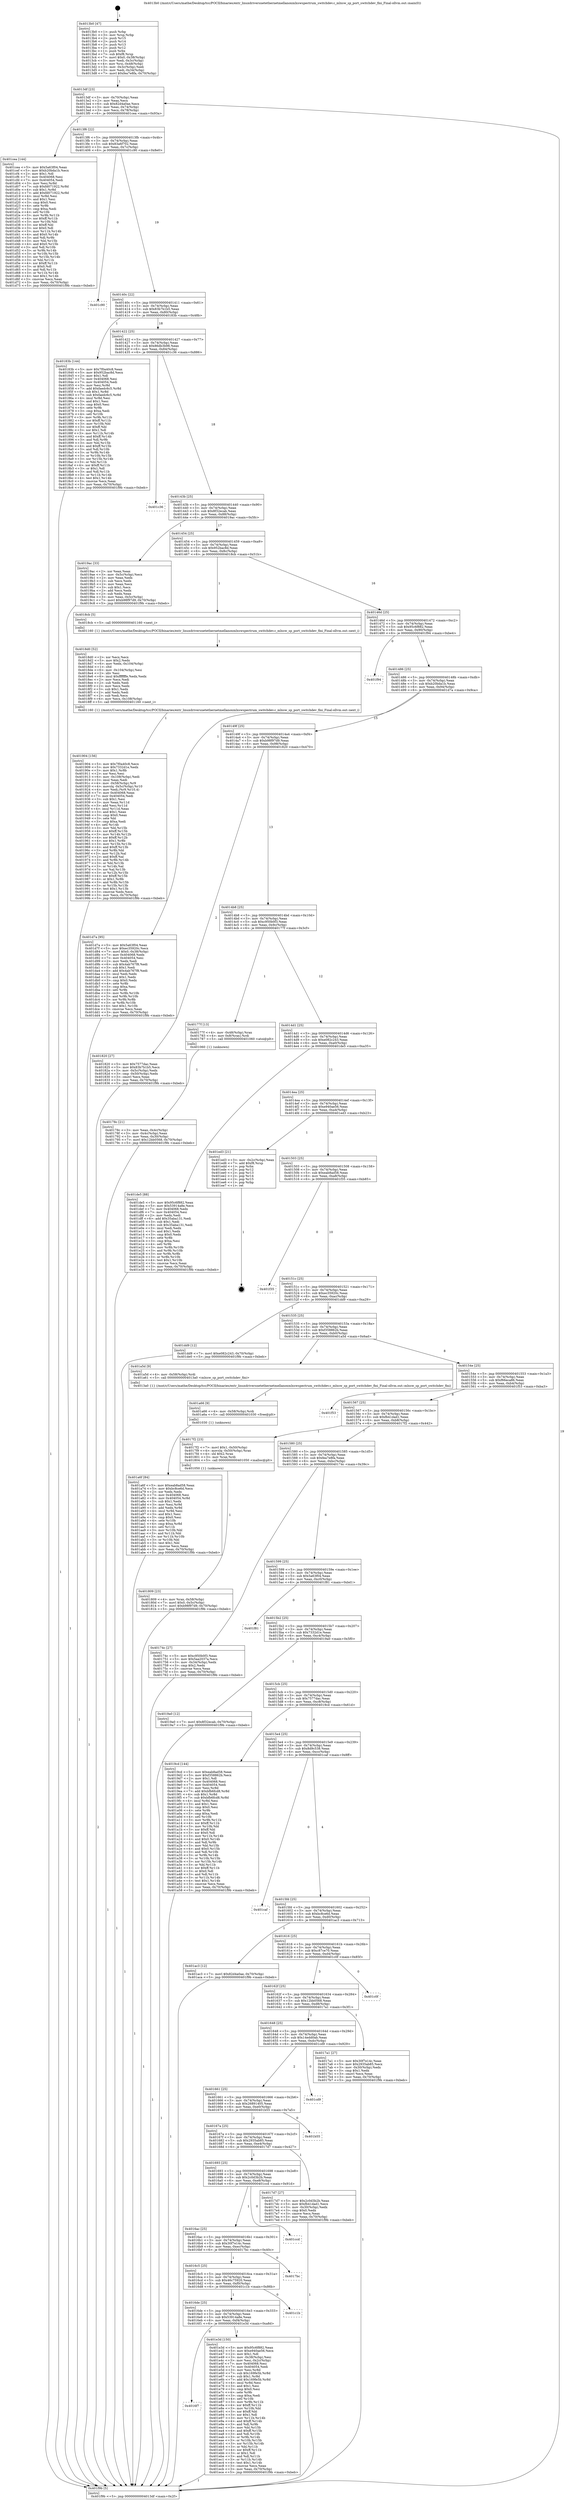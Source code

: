 digraph "0x4013b0" {
  label = "0x4013b0 (/mnt/c/Users/mathe/Desktop/tcc/POCII/binaries/extr_linuxdriversnetethernetmellanoxmlxswspectrum_switchdev.c_mlxsw_sp_port_switchdev_fini_Final-ollvm.out::main(0))"
  labelloc = "t"
  node[shape=record]

  Entry [label="",width=0.3,height=0.3,shape=circle,fillcolor=black,style=filled]
  "0x4013df" [label="{
     0x4013df [23]\l
     | [instrs]\l
     &nbsp;&nbsp;0x4013df \<+3\>: mov -0x70(%rbp),%eax\l
     &nbsp;&nbsp;0x4013e2 \<+2\>: mov %eax,%ecx\l
     &nbsp;&nbsp;0x4013e4 \<+6\>: sub $0x82d4a0ae,%ecx\l
     &nbsp;&nbsp;0x4013ea \<+3\>: mov %eax,-0x74(%rbp)\l
     &nbsp;&nbsp;0x4013ed \<+3\>: mov %ecx,-0x78(%rbp)\l
     &nbsp;&nbsp;0x4013f0 \<+6\>: je 0000000000401cea \<main+0x93a\>\l
  }"]
  "0x401cea" [label="{
     0x401cea [144]\l
     | [instrs]\l
     &nbsp;&nbsp;0x401cea \<+5\>: mov $0x5a63f04,%eax\l
     &nbsp;&nbsp;0x401cef \<+5\>: mov $0xb20bda1b,%ecx\l
     &nbsp;&nbsp;0x401cf4 \<+2\>: mov $0x1,%dl\l
     &nbsp;&nbsp;0x401cf6 \<+7\>: mov 0x404068,%esi\l
     &nbsp;&nbsp;0x401cfd \<+7\>: mov 0x404054,%edi\l
     &nbsp;&nbsp;0x401d04 \<+3\>: mov %esi,%r8d\l
     &nbsp;&nbsp;0x401d07 \<+7\>: sub $0xfd071922,%r8d\l
     &nbsp;&nbsp;0x401d0e \<+4\>: sub $0x1,%r8d\l
     &nbsp;&nbsp;0x401d12 \<+7\>: add $0xfd071922,%r8d\l
     &nbsp;&nbsp;0x401d19 \<+4\>: imul %r8d,%esi\l
     &nbsp;&nbsp;0x401d1d \<+3\>: and $0x1,%esi\l
     &nbsp;&nbsp;0x401d20 \<+3\>: cmp $0x0,%esi\l
     &nbsp;&nbsp;0x401d23 \<+4\>: sete %r9b\l
     &nbsp;&nbsp;0x401d27 \<+3\>: cmp $0xa,%edi\l
     &nbsp;&nbsp;0x401d2a \<+4\>: setl %r10b\l
     &nbsp;&nbsp;0x401d2e \<+3\>: mov %r9b,%r11b\l
     &nbsp;&nbsp;0x401d31 \<+4\>: xor $0xff,%r11b\l
     &nbsp;&nbsp;0x401d35 \<+3\>: mov %r10b,%bl\l
     &nbsp;&nbsp;0x401d38 \<+3\>: xor $0xff,%bl\l
     &nbsp;&nbsp;0x401d3b \<+3\>: xor $0x0,%dl\l
     &nbsp;&nbsp;0x401d3e \<+3\>: mov %r11b,%r14b\l
     &nbsp;&nbsp;0x401d41 \<+4\>: and $0x0,%r14b\l
     &nbsp;&nbsp;0x401d45 \<+3\>: and %dl,%r9b\l
     &nbsp;&nbsp;0x401d48 \<+3\>: mov %bl,%r15b\l
     &nbsp;&nbsp;0x401d4b \<+4\>: and $0x0,%r15b\l
     &nbsp;&nbsp;0x401d4f \<+3\>: and %dl,%r10b\l
     &nbsp;&nbsp;0x401d52 \<+3\>: or %r9b,%r14b\l
     &nbsp;&nbsp;0x401d55 \<+3\>: or %r10b,%r15b\l
     &nbsp;&nbsp;0x401d58 \<+3\>: xor %r15b,%r14b\l
     &nbsp;&nbsp;0x401d5b \<+3\>: or %bl,%r11b\l
     &nbsp;&nbsp;0x401d5e \<+4\>: xor $0xff,%r11b\l
     &nbsp;&nbsp;0x401d62 \<+3\>: or $0x0,%dl\l
     &nbsp;&nbsp;0x401d65 \<+3\>: and %dl,%r11b\l
     &nbsp;&nbsp;0x401d68 \<+3\>: or %r11b,%r14b\l
     &nbsp;&nbsp;0x401d6b \<+4\>: test $0x1,%r14b\l
     &nbsp;&nbsp;0x401d6f \<+3\>: cmovne %ecx,%eax\l
     &nbsp;&nbsp;0x401d72 \<+3\>: mov %eax,-0x70(%rbp)\l
     &nbsp;&nbsp;0x401d75 \<+5\>: jmp 0000000000401f9b \<main+0xbeb\>\l
  }"]
  "0x4013f6" [label="{
     0x4013f6 [22]\l
     | [instrs]\l
     &nbsp;&nbsp;0x4013f6 \<+5\>: jmp 00000000004013fb \<main+0x4b\>\l
     &nbsp;&nbsp;0x4013fb \<+3\>: mov -0x74(%rbp),%eax\l
     &nbsp;&nbsp;0x4013fe \<+5\>: sub $0x83a6f702,%eax\l
     &nbsp;&nbsp;0x401403 \<+3\>: mov %eax,-0x7c(%rbp)\l
     &nbsp;&nbsp;0x401406 \<+6\>: je 0000000000401c90 \<main+0x8e0\>\l
  }"]
  Exit [label="",width=0.3,height=0.3,shape=circle,fillcolor=black,style=filled,peripheries=2]
  "0x401c90" [label="{
     0x401c90\l
  }", style=dashed]
  "0x40140c" [label="{
     0x40140c [22]\l
     | [instrs]\l
     &nbsp;&nbsp;0x40140c \<+5\>: jmp 0000000000401411 \<main+0x61\>\l
     &nbsp;&nbsp;0x401411 \<+3\>: mov -0x74(%rbp),%eax\l
     &nbsp;&nbsp;0x401414 \<+5\>: sub $0x83b7b1b5,%eax\l
     &nbsp;&nbsp;0x401419 \<+3\>: mov %eax,-0x80(%rbp)\l
     &nbsp;&nbsp;0x40141c \<+6\>: je 000000000040183b \<main+0x48b\>\l
  }"]
  "0x4016f7" [label="{
     0x4016f7\l
  }", style=dashed]
  "0x40183b" [label="{
     0x40183b [144]\l
     | [instrs]\l
     &nbsp;&nbsp;0x40183b \<+5\>: mov $0x7f0a40c8,%eax\l
     &nbsp;&nbsp;0x401840 \<+5\>: mov $0x952bac8d,%ecx\l
     &nbsp;&nbsp;0x401845 \<+2\>: mov $0x1,%dl\l
     &nbsp;&nbsp;0x401847 \<+7\>: mov 0x404068,%esi\l
     &nbsp;&nbsp;0x40184e \<+7\>: mov 0x404054,%edi\l
     &nbsp;&nbsp;0x401855 \<+3\>: mov %esi,%r8d\l
     &nbsp;&nbsp;0x401858 \<+7\>: add $0xfaedc6c5,%r8d\l
     &nbsp;&nbsp;0x40185f \<+4\>: sub $0x1,%r8d\l
     &nbsp;&nbsp;0x401863 \<+7\>: sub $0xfaedc6c5,%r8d\l
     &nbsp;&nbsp;0x40186a \<+4\>: imul %r8d,%esi\l
     &nbsp;&nbsp;0x40186e \<+3\>: and $0x1,%esi\l
     &nbsp;&nbsp;0x401871 \<+3\>: cmp $0x0,%esi\l
     &nbsp;&nbsp;0x401874 \<+4\>: sete %r9b\l
     &nbsp;&nbsp;0x401878 \<+3\>: cmp $0xa,%edi\l
     &nbsp;&nbsp;0x40187b \<+4\>: setl %r10b\l
     &nbsp;&nbsp;0x40187f \<+3\>: mov %r9b,%r11b\l
     &nbsp;&nbsp;0x401882 \<+4\>: xor $0xff,%r11b\l
     &nbsp;&nbsp;0x401886 \<+3\>: mov %r10b,%bl\l
     &nbsp;&nbsp;0x401889 \<+3\>: xor $0xff,%bl\l
     &nbsp;&nbsp;0x40188c \<+3\>: xor $0x1,%dl\l
     &nbsp;&nbsp;0x40188f \<+3\>: mov %r11b,%r14b\l
     &nbsp;&nbsp;0x401892 \<+4\>: and $0xff,%r14b\l
     &nbsp;&nbsp;0x401896 \<+3\>: and %dl,%r9b\l
     &nbsp;&nbsp;0x401899 \<+3\>: mov %bl,%r15b\l
     &nbsp;&nbsp;0x40189c \<+4\>: and $0xff,%r15b\l
     &nbsp;&nbsp;0x4018a0 \<+3\>: and %dl,%r10b\l
     &nbsp;&nbsp;0x4018a3 \<+3\>: or %r9b,%r14b\l
     &nbsp;&nbsp;0x4018a6 \<+3\>: or %r10b,%r15b\l
     &nbsp;&nbsp;0x4018a9 \<+3\>: xor %r15b,%r14b\l
     &nbsp;&nbsp;0x4018ac \<+3\>: or %bl,%r11b\l
     &nbsp;&nbsp;0x4018af \<+4\>: xor $0xff,%r11b\l
     &nbsp;&nbsp;0x4018b3 \<+3\>: or $0x1,%dl\l
     &nbsp;&nbsp;0x4018b6 \<+3\>: and %dl,%r11b\l
     &nbsp;&nbsp;0x4018b9 \<+3\>: or %r11b,%r14b\l
     &nbsp;&nbsp;0x4018bc \<+4\>: test $0x1,%r14b\l
     &nbsp;&nbsp;0x4018c0 \<+3\>: cmovne %ecx,%eax\l
     &nbsp;&nbsp;0x4018c3 \<+3\>: mov %eax,-0x70(%rbp)\l
     &nbsp;&nbsp;0x4018c6 \<+5\>: jmp 0000000000401f9b \<main+0xbeb\>\l
  }"]
  "0x401422" [label="{
     0x401422 [25]\l
     | [instrs]\l
     &nbsp;&nbsp;0x401422 \<+5\>: jmp 0000000000401427 \<main+0x77\>\l
     &nbsp;&nbsp;0x401427 \<+3\>: mov -0x74(%rbp),%eax\l
     &nbsp;&nbsp;0x40142a \<+5\>: sub $0x86db3b98,%eax\l
     &nbsp;&nbsp;0x40142f \<+6\>: mov %eax,-0x84(%rbp)\l
     &nbsp;&nbsp;0x401435 \<+6\>: je 0000000000401c36 \<main+0x886\>\l
  }"]
  "0x401e3d" [label="{
     0x401e3d [150]\l
     | [instrs]\l
     &nbsp;&nbsp;0x401e3d \<+5\>: mov $0x95c6f882,%eax\l
     &nbsp;&nbsp;0x401e42 \<+5\>: mov $0xe940ae56,%ecx\l
     &nbsp;&nbsp;0x401e47 \<+2\>: mov $0x1,%dl\l
     &nbsp;&nbsp;0x401e49 \<+3\>: mov -0x38(%rbp),%esi\l
     &nbsp;&nbsp;0x401e4c \<+3\>: mov %esi,-0x2c(%rbp)\l
     &nbsp;&nbsp;0x401e4f \<+7\>: mov 0x404068,%esi\l
     &nbsp;&nbsp;0x401e56 \<+7\>: mov 0x404054,%edi\l
     &nbsp;&nbsp;0x401e5d \<+3\>: mov %esi,%r8d\l
     &nbsp;&nbsp;0x401e60 \<+7\>: sub $0x169fe5b,%r8d\l
     &nbsp;&nbsp;0x401e67 \<+4\>: sub $0x1,%r8d\l
     &nbsp;&nbsp;0x401e6b \<+7\>: add $0x169fe5b,%r8d\l
     &nbsp;&nbsp;0x401e72 \<+4\>: imul %r8d,%esi\l
     &nbsp;&nbsp;0x401e76 \<+3\>: and $0x1,%esi\l
     &nbsp;&nbsp;0x401e79 \<+3\>: cmp $0x0,%esi\l
     &nbsp;&nbsp;0x401e7c \<+4\>: sete %r9b\l
     &nbsp;&nbsp;0x401e80 \<+3\>: cmp $0xa,%edi\l
     &nbsp;&nbsp;0x401e83 \<+4\>: setl %r10b\l
     &nbsp;&nbsp;0x401e87 \<+3\>: mov %r9b,%r11b\l
     &nbsp;&nbsp;0x401e8a \<+4\>: xor $0xff,%r11b\l
     &nbsp;&nbsp;0x401e8e \<+3\>: mov %r10b,%bl\l
     &nbsp;&nbsp;0x401e91 \<+3\>: xor $0xff,%bl\l
     &nbsp;&nbsp;0x401e94 \<+3\>: xor $0x1,%dl\l
     &nbsp;&nbsp;0x401e97 \<+3\>: mov %r11b,%r14b\l
     &nbsp;&nbsp;0x401e9a \<+4\>: and $0xff,%r14b\l
     &nbsp;&nbsp;0x401e9e \<+3\>: and %dl,%r9b\l
     &nbsp;&nbsp;0x401ea1 \<+3\>: mov %bl,%r15b\l
     &nbsp;&nbsp;0x401ea4 \<+4\>: and $0xff,%r15b\l
     &nbsp;&nbsp;0x401ea8 \<+3\>: and %dl,%r10b\l
     &nbsp;&nbsp;0x401eab \<+3\>: or %r9b,%r14b\l
     &nbsp;&nbsp;0x401eae \<+3\>: or %r10b,%r15b\l
     &nbsp;&nbsp;0x401eb1 \<+3\>: xor %r15b,%r14b\l
     &nbsp;&nbsp;0x401eb4 \<+3\>: or %bl,%r11b\l
     &nbsp;&nbsp;0x401eb7 \<+4\>: xor $0xff,%r11b\l
     &nbsp;&nbsp;0x401ebb \<+3\>: or $0x1,%dl\l
     &nbsp;&nbsp;0x401ebe \<+3\>: and %dl,%r11b\l
     &nbsp;&nbsp;0x401ec1 \<+3\>: or %r11b,%r14b\l
     &nbsp;&nbsp;0x401ec4 \<+4\>: test $0x1,%r14b\l
     &nbsp;&nbsp;0x401ec8 \<+3\>: cmovne %ecx,%eax\l
     &nbsp;&nbsp;0x401ecb \<+3\>: mov %eax,-0x70(%rbp)\l
     &nbsp;&nbsp;0x401ece \<+5\>: jmp 0000000000401f9b \<main+0xbeb\>\l
  }"]
  "0x401c36" [label="{
     0x401c36\l
  }", style=dashed]
  "0x40143b" [label="{
     0x40143b [25]\l
     | [instrs]\l
     &nbsp;&nbsp;0x40143b \<+5\>: jmp 0000000000401440 \<main+0x90\>\l
     &nbsp;&nbsp;0x401440 \<+3\>: mov -0x74(%rbp),%eax\l
     &nbsp;&nbsp;0x401443 \<+5\>: sub $0x8f32ecab,%eax\l
     &nbsp;&nbsp;0x401448 \<+6\>: mov %eax,-0x88(%rbp)\l
     &nbsp;&nbsp;0x40144e \<+6\>: je 00000000004019ac \<main+0x5fc\>\l
  }"]
  "0x4016de" [label="{
     0x4016de [25]\l
     | [instrs]\l
     &nbsp;&nbsp;0x4016de \<+5\>: jmp 00000000004016e3 \<main+0x333\>\l
     &nbsp;&nbsp;0x4016e3 \<+3\>: mov -0x74(%rbp),%eax\l
     &nbsp;&nbsp;0x4016e6 \<+5\>: sub $0x53914a8e,%eax\l
     &nbsp;&nbsp;0x4016eb \<+6\>: mov %eax,-0xf4(%rbp)\l
     &nbsp;&nbsp;0x4016f1 \<+6\>: je 0000000000401e3d \<main+0xa8d\>\l
  }"]
  "0x4019ac" [label="{
     0x4019ac [33]\l
     | [instrs]\l
     &nbsp;&nbsp;0x4019ac \<+2\>: xor %eax,%eax\l
     &nbsp;&nbsp;0x4019ae \<+3\>: mov -0x5c(%rbp),%ecx\l
     &nbsp;&nbsp;0x4019b1 \<+2\>: mov %eax,%edx\l
     &nbsp;&nbsp;0x4019b3 \<+2\>: sub %ecx,%edx\l
     &nbsp;&nbsp;0x4019b5 \<+2\>: mov %eax,%ecx\l
     &nbsp;&nbsp;0x4019b7 \<+3\>: sub $0x1,%ecx\l
     &nbsp;&nbsp;0x4019ba \<+2\>: add %ecx,%edx\l
     &nbsp;&nbsp;0x4019bc \<+2\>: sub %edx,%eax\l
     &nbsp;&nbsp;0x4019be \<+3\>: mov %eax,-0x5c(%rbp)\l
     &nbsp;&nbsp;0x4019c1 \<+7\>: movl $0xb98f97d9,-0x70(%rbp)\l
     &nbsp;&nbsp;0x4019c8 \<+5\>: jmp 0000000000401f9b \<main+0xbeb\>\l
  }"]
  "0x401454" [label="{
     0x401454 [25]\l
     | [instrs]\l
     &nbsp;&nbsp;0x401454 \<+5\>: jmp 0000000000401459 \<main+0xa9\>\l
     &nbsp;&nbsp;0x401459 \<+3\>: mov -0x74(%rbp),%eax\l
     &nbsp;&nbsp;0x40145c \<+5\>: sub $0x952bac8d,%eax\l
     &nbsp;&nbsp;0x401461 \<+6\>: mov %eax,-0x8c(%rbp)\l
     &nbsp;&nbsp;0x401467 \<+6\>: je 00000000004018cb \<main+0x51b\>\l
  }"]
  "0x401c1b" [label="{
     0x401c1b\l
  }", style=dashed]
  "0x4018cb" [label="{
     0x4018cb [5]\l
     | [instrs]\l
     &nbsp;&nbsp;0x4018cb \<+5\>: call 0000000000401160 \<next_i\>\l
     | [calls]\l
     &nbsp;&nbsp;0x401160 \{1\} (/mnt/c/Users/mathe/Desktop/tcc/POCII/binaries/extr_linuxdriversnetethernetmellanoxmlxswspectrum_switchdev.c_mlxsw_sp_port_switchdev_fini_Final-ollvm.out::next_i)\l
  }"]
  "0x40146d" [label="{
     0x40146d [25]\l
     | [instrs]\l
     &nbsp;&nbsp;0x40146d \<+5\>: jmp 0000000000401472 \<main+0xc2\>\l
     &nbsp;&nbsp;0x401472 \<+3\>: mov -0x74(%rbp),%eax\l
     &nbsp;&nbsp;0x401475 \<+5\>: sub $0x95c6f882,%eax\l
     &nbsp;&nbsp;0x40147a \<+6\>: mov %eax,-0x90(%rbp)\l
     &nbsp;&nbsp;0x401480 \<+6\>: je 0000000000401f94 \<main+0xbe4\>\l
  }"]
  "0x4016c5" [label="{
     0x4016c5 [25]\l
     | [instrs]\l
     &nbsp;&nbsp;0x4016c5 \<+5\>: jmp 00000000004016ca \<main+0x31a\>\l
     &nbsp;&nbsp;0x4016ca \<+3\>: mov -0x74(%rbp),%eax\l
     &nbsp;&nbsp;0x4016cd \<+5\>: sub $0x46c75920,%eax\l
     &nbsp;&nbsp;0x4016d2 \<+6\>: mov %eax,-0xf0(%rbp)\l
     &nbsp;&nbsp;0x4016d8 \<+6\>: je 0000000000401c1b \<main+0x86b\>\l
  }"]
  "0x401f94" [label="{
     0x401f94\l
  }", style=dashed]
  "0x401486" [label="{
     0x401486 [25]\l
     | [instrs]\l
     &nbsp;&nbsp;0x401486 \<+5\>: jmp 000000000040148b \<main+0xdb\>\l
     &nbsp;&nbsp;0x40148b \<+3\>: mov -0x74(%rbp),%eax\l
     &nbsp;&nbsp;0x40148e \<+5\>: sub $0xb20bda1b,%eax\l
     &nbsp;&nbsp;0x401493 \<+6\>: mov %eax,-0x94(%rbp)\l
     &nbsp;&nbsp;0x401499 \<+6\>: je 0000000000401d7a \<main+0x9ca\>\l
  }"]
  "0x4017bc" [label="{
     0x4017bc\l
  }", style=dashed]
  "0x401d7a" [label="{
     0x401d7a [95]\l
     | [instrs]\l
     &nbsp;&nbsp;0x401d7a \<+5\>: mov $0x5a63f04,%eax\l
     &nbsp;&nbsp;0x401d7f \<+5\>: mov $0xec35920c,%ecx\l
     &nbsp;&nbsp;0x401d84 \<+7\>: movl $0x0,-0x38(%rbp)\l
     &nbsp;&nbsp;0x401d8b \<+7\>: mov 0x404068,%edx\l
     &nbsp;&nbsp;0x401d92 \<+7\>: mov 0x404054,%esi\l
     &nbsp;&nbsp;0x401d99 \<+2\>: mov %edx,%edi\l
     &nbsp;&nbsp;0x401d9b \<+6\>: sub $0x4ab767f8,%edi\l
     &nbsp;&nbsp;0x401da1 \<+3\>: sub $0x1,%edi\l
     &nbsp;&nbsp;0x401da4 \<+6\>: add $0x4ab767f8,%edi\l
     &nbsp;&nbsp;0x401daa \<+3\>: imul %edi,%edx\l
     &nbsp;&nbsp;0x401dad \<+3\>: and $0x1,%edx\l
     &nbsp;&nbsp;0x401db0 \<+3\>: cmp $0x0,%edx\l
     &nbsp;&nbsp;0x401db3 \<+4\>: sete %r8b\l
     &nbsp;&nbsp;0x401db7 \<+3\>: cmp $0xa,%esi\l
     &nbsp;&nbsp;0x401dba \<+4\>: setl %r9b\l
     &nbsp;&nbsp;0x401dbe \<+3\>: mov %r8b,%r10b\l
     &nbsp;&nbsp;0x401dc1 \<+3\>: and %r9b,%r10b\l
     &nbsp;&nbsp;0x401dc4 \<+3\>: xor %r9b,%r8b\l
     &nbsp;&nbsp;0x401dc7 \<+3\>: or %r8b,%r10b\l
     &nbsp;&nbsp;0x401dca \<+4\>: test $0x1,%r10b\l
     &nbsp;&nbsp;0x401dce \<+3\>: cmovne %ecx,%eax\l
     &nbsp;&nbsp;0x401dd1 \<+3\>: mov %eax,-0x70(%rbp)\l
     &nbsp;&nbsp;0x401dd4 \<+5\>: jmp 0000000000401f9b \<main+0xbeb\>\l
  }"]
  "0x40149f" [label="{
     0x40149f [25]\l
     | [instrs]\l
     &nbsp;&nbsp;0x40149f \<+5\>: jmp 00000000004014a4 \<main+0xf4\>\l
     &nbsp;&nbsp;0x4014a4 \<+3\>: mov -0x74(%rbp),%eax\l
     &nbsp;&nbsp;0x4014a7 \<+5\>: sub $0xb98f97d9,%eax\l
     &nbsp;&nbsp;0x4014ac \<+6\>: mov %eax,-0x98(%rbp)\l
     &nbsp;&nbsp;0x4014b2 \<+6\>: je 0000000000401820 \<main+0x470\>\l
  }"]
  "0x4016ac" [label="{
     0x4016ac [25]\l
     | [instrs]\l
     &nbsp;&nbsp;0x4016ac \<+5\>: jmp 00000000004016b1 \<main+0x301\>\l
     &nbsp;&nbsp;0x4016b1 \<+3\>: mov -0x74(%rbp),%eax\l
     &nbsp;&nbsp;0x4016b4 \<+5\>: sub $0x30f7e14c,%eax\l
     &nbsp;&nbsp;0x4016b9 \<+6\>: mov %eax,-0xec(%rbp)\l
     &nbsp;&nbsp;0x4016bf \<+6\>: je 00000000004017bc \<main+0x40c\>\l
  }"]
  "0x401820" [label="{
     0x401820 [27]\l
     | [instrs]\l
     &nbsp;&nbsp;0x401820 \<+5\>: mov $0x7577dac,%eax\l
     &nbsp;&nbsp;0x401825 \<+5\>: mov $0x83b7b1b5,%ecx\l
     &nbsp;&nbsp;0x40182a \<+3\>: mov -0x5c(%rbp),%edx\l
     &nbsp;&nbsp;0x40182d \<+3\>: cmp -0x50(%rbp),%edx\l
     &nbsp;&nbsp;0x401830 \<+3\>: cmovl %ecx,%eax\l
     &nbsp;&nbsp;0x401833 \<+3\>: mov %eax,-0x70(%rbp)\l
     &nbsp;&nbsp;0x401836 \<+5\>: jmp 0000000000401f9b \<main+0xbeb\>\l
  }"]
  "0x4014b8" [label="{
     0x4014b8 [25]\l
     | [instrs]\l
     &nbsp;&nbsp;0x4014b8 \<+5\>: jmp 00000000004014bd \<main+0x10d\>\l
     &nbsp;&nbsp;0x4014bd \<+3\>: mov -0x74(%rbp),%eax\l
     &nbsp;&nbsp;0x4014c0 \<+5\>: sub $0xc950b0f3,%eax\l
     &nbsp;&nbsp;0x4014c5 \<+6\>: mov %eax,-0x9c(%rbp)\l
     &nbsp;&nbsp;0x4014cb \<+6\>: je 000000000040177f \<main+0x3cf\>\l
  }"]
  "0x401ccd" [label="{
     0x401ccd\l
  }", style=dashed]
  "0x40177f" [label="{
     0x40177f [13]\l
     | [instrs]\l
     &nbsp;&nbsp;0x40177f \<+4\>: mov -0x48(%rbp),%rax\l
     &nbsp;&nbsp;0x401783 \<+4\>: mov 0x8(%rax),%rdi\l
     &nbsp;&nbsp;0x401787 \<+5\>: call 0000000000401060 \<atoi@plt\>\l
     | [calls]\l
     &nbsp;&nbsp;0x401060 \{1\} (unknown)\l
  }"]
  "0x4014d1" [label="{
     0x4014d1 [25]\l
     | [instrs]\l
     &nbsp;&nbsp;0x4014d1 \<+5\>: jmp 00000000004014d6 \<main+0x126\>\l
     &nbsp;&nbsp;0x4014d6 \<+3\>: mov -0x74(%rbp),%eax\l
     &nbsp;&nbsp;0x4014d9 \<+5\>: sub $0xe082c243,%eax\l
     &nbsp;&nbsp;0x4014de \<+6\>: mov %eax,-0xa0(%rbp)\l
     &nbsp;&nbsp;0x4014e4 \<+6\>: je 0000000000401de5 \<main+0xa35\>\l
  }"]
  "0x401a6f" [label="{
     0x401a6f [84]\l
     | [instrs]\l
     &nbsp;&nbsp;0x401a6f \<+5\>: mov $0xeab8ad58,%eax\l
     &nbsp;&nbsp;0x401a74 \<+5\>: mov $0xbc8ce6d,%ecx\l
     &nbsp;&nbsp;0x401a79 \<+2\>: xor %edx,%edx\l
     &nbsp;&nbsp;0x401a7b \<+7\>: mov 0x404068,%esi\l
     &nbsp;&nbsp;0x401a82 \<+8\>: mov 0x404054,%r8d\l
     &nbsp;&nbsp;0x401a8a \<+3\>: sub $0x1,%edx\l
     &nbsp;&nbsp;0x401a8d \<+3\>: mov %esi,%r9d\l
     &nbsp;&nbsp;0x401a90 \<+3\>: add %edx,%r9d\l
     &nbsp;&nbsp;0x401a93 \<+4\>: imul %r9d,%esi\l
     &nbsp;&nbsp;0x401a97 \<+3\>: and $0x1,%esi\l
     &nbsp;&nbsp;0x401a9a \<+3\>: cmp $0x0,%esi\l
     &nbsp;&nbsp;0x401a9d \<+4\>: sete %r10b\l
     &nbsp;&nbsp;0x401aa1 \<+4\>: cmp $0xa,%r8d\l
     &nbsp;&nbsp;0x401aa5 \<+4\>: setl %r11b\l
     &nbsp;&nbsp;0x401aa9 \<+3\>: mov %r10b,%bl\l
     &nbsp;&nbsp;0x401aac \<+3\>: and %r11b,%bl\l
     &nbsp;&nbsp;0x401aaf \<+3\>: xor %r11b,%r10b\l
     &nbsp;&nbsp;0x401ab2 \<+3\>: or %r10b,%bl\l
     &nbsp;&nbsp;0x401ab5 \<+3\>: test $0x1,%bl\l
     &nbsp;&nbsp;0x401ab8 \<+3\>: cmovne %ecx,%eax\l
     &nbsp;&nbsp;0x401abb \<+3\>: mov %eax,-0x70(%rbp)\l
     &nbsp;&nbsp;0x401abe \<+5\>: jmp 0000000000401f9b \<main+0xbeb\>\l
  }"]
  "0x401de5" [label="{
     0x401de5 [88]\l
     | [instrs]\l
     &nbsp;&nbsp;0x401de5 \<+5\>: mov $0x95c6f882,%eax\l
     &nbsp;&nbsp;0x401dea \<+5\>: mov $0x53914a8e,%ecx\l
     &nbsp;&nbsp;0x401def \<+7\>: mov 0x404068,%edx\l
     &nbsp;&nbsp;0x401df6 \<+7\>: mov 0x404054,%esi\l
     &nbsp;&nbsp;0x401dfd \<+2\>: mov %edx,%edi\l
     &nbsp;&nbsp;0x401dff \<+6\>: add $0x35aba131,%edi\l
     &nbsp;&nbsp;0x401e05 \<+3\>: sub $0x1,%edi\l
     &nbsp;&nbsp;0x401e08 \<+6\>: sub $0x35aba131,%edi\l
     &nbsp;&nbsp;0x401e0e \<+3\>: imul %edi,%edx\l
     &nbsp;&nbsp;0x401e11 \<+3\>: and $0x1,%edx\l
     &nbsp;&nbsp;0x401e14 \<+3\>: cmp $0x0,%edx\l
     &nbsp;&nbsp;0x401e17 \<+4\>: sete %r8b\l
     &nbsp;&nbsp;0x401e1b \<+3\>: cmp $0xa,%esi\l
     &nbsp;&nbsp;0x401e1e \<+4\>: setl %r9b\l
     &nbsp;&nbsp;0x401e22 \<+3\>: mov %r8b,%r10b\l
     &nbsp;&nbsp;0x401e25 \<+3\>: and %r9b,%r10b\l
     &nbsp;&nbsp;0x401e28 \<+3\>: xor %r9b,%r8b\l
     &nbsp;&nbsp;0x401e2b \<+3\>: or %r8b,%r10b\l
     &nbsp;&nbsp;0x401e2e \<+4\>: test $0x1,%r10b\l
     &nbsp;&nbsp;0x401e32 \<+3\>: cmovne %ecx,%eax\l
     &nbsp;&nbsp;0x401e35 \<+3\>: mov %eax,-0x70(%rbp)\l
     &nbsp;&nbsp;0x401e38 \<+5\>: jmp 0000000000401f9b \<main+0xbeb\>\l
  }"]
  "0x4014ea" [label="{
     0x4014ea [25]\l
     | [instrs]\l
     &nbsp;&nbsp;0x4014ea \<+5\>: jmp 00000000004014ef \<main+0x13f\>\l
     &nbsp;&nbsp;0x4014ef \<+3\>: mov -0x74(%rbp),%eax\l
     &nbsp;&nbsp;0x4014f2 \<+5\>: sub $0xe940ae56,%eax\l
     &nbsp;&nbsp;0x4014f7 \<+6\>: mov %eax,-0xa4(%rbp)\l
     &nbsp;&nbsp;0x4014fd \<+6\>: je 0000000000401ed3 \<main+0xb23\>\l
  }"]
  "0x401a66" [label="{
     0x401a66 [9]\l
     | [instrs]\l
     &nbsp;&nbsp;0x401a66 \<+4\>: mov -0x58(%rbp),%rdi\l
     &nbsp;&nbsp;0x401a6a \<+5\>: call 0000000000401030 \<free@plt\>\l
     | [calls]\l
     &nbsp;&nbsp;0x401030 \{1\} (unknown)\l
  }"]
  "0x401ed3" [label="{
     0x401ed3 [21]\l
     | [instrs]\l
     &nbsp;&nbsp;0x401ed3 \<+3\>: mov -0x2c(%rbp),%eax\l
     &nbsp;&nbsp;0x401ed6 \<+7\>: add $0xf8,%rsp\l
     &nbsp;&nbsp;0x401edd \<+1\>: pop %rbx\l
     &nbsp;&nbsp;0x401ede \<+2\>: pop %r12\l
     &nbsp;&nbsp;0x401ee0 \<+2\>: pop %r13\l
     &nbsp;&nbsp;0x401ee2 \<+2\>: pop %r14\l
     &nbsp;&nbsp;0x401ee4 \<+2\>: pop %r15\l
     &nbsp;&nbsp;0x401ee6 \<+1\>: pop %rbp\l
     &nbsp;&nbsp;0x401ee7 \<+1\>: ret\l
  }"]
  "0x401503" [label="{
     0x401503 [25]\l
     | [instrs]\l
     &nbsp;&nbsp;0x401503 \<+5\>: jmp 0000000000401508 \<main+0x158\>\l
     &nbsp;&nbsp;0x401508 \<+3\>: mov -0x74(%rbp),%eax\l
     &nbsp;&nbsp;0x40150b \<+5\>: sub $0xeab8ad58,%eax\l
     &nbsp;&nbsp;0x401510 \<+6\>: mov %eax,-0xa8(%rbp)\l
     &nbsp;&nbsp;0x401516 \<+6\>: je 0000000000401f35 \<main+0xb85\>\l
  }"]
  "0x401904" [label="{
     0x401904 [156]\l
     | [instrs]\l
     &nbsp;&nbsp;0x401904 \<+5\>: mov $0x7f0a40c8,%ecx\l
     &nbsp;&nbsp;0x401909 \<+5\>: mov $0x7332d1e,%edx\l
     &nbsp;&nbsp;0x40190e \<+3\>: mov $0x1,%r8b\l
     &nbsp;&nbsp;0x401911 \<+2\>: xor %esi,%esi\l
     &nbsp;&nbsp;0x401913 \<+6\>: mov -0x108(%rbp),%edi\l
     &nbsp;&nbsp;0x401919 \<+3\>: imul %eax,%edi\l
     &nbsp;&nbsp;0x40191c \<+4\>: mov -0x58(%rbp),%r9\l
     &nbsp;&nbsp;0x401920 \<+4\>: movslq -0x5c(%rbp),%r10\l
     &nbsp;&nbsp;0x401924 \<+4\>: mov %edi,(%r9,%r10,4)\l
     &nbsp;&nbsp;0x401928 \<+7\>: mov 0x404068,%eax\l
     &nbsp;&nbsp;0x40192f \<+7\>: mov 0x404054,%edi\l
     &nbsp;&nbsp;0x401936 \<+3\>: sub $0x1,%esi\l
     &nbsp;&nbsp;0x401939 \<+3\>: mov %eax,%r11d\l
     &nbsp;&nbsp;0x40193c \<+3\>: add %esi,%r11d\l
     &nbsp;&nbsp;0x40193f \<+4\>: imul %r11d,%eax\l
     &nbsp;&nbsp;0x401943 \<+3\>: and $0x1,%eax\l
     &nbsp;&nbsp;0x401946 \<+3\>: cmp $0x0,%eax\l
     &nbsp;&nbsp;0x401949 \<+3\>: sete %bl\l
     &nbsp;&nbsp;0x40194c \<+3\>: cmp $0xa,%edi\l
     &nbsp;&nbsp;0x40194f \<+4\>: setl %r14b\l
     &nbsp;&nbsp;0x401953 \<+3\>: mov %bl,%r15b\l
     &nbsp;&nbsp;0x401956 \<+4\>: xor $0xff,%r15b\l
     &nbsp;&nbsp;0x40195a \<+3\>: mov %r14b,%r12b\l
     &nbsp;&nbsp;0x40195d \<+4\>: xor $0xff,%r12b\l
     &nbsp;&nbsp;0x401961 \<+4\>: xor $0x1,%r8b\l
     &nbsp;&nbsp;0x401965 \<+3\>: mov %r15b,%r13b\l
     &nbsp;&nbsp;0x401968 \<+4\>: and $0xff,%r13b\l
     &nbsp;&nbsp;0x40196c \<+3\>: and %r8b,%bl\l
     &nbsp;&nbsp;0x40196f \<+3\>: mov %r12b,%al\l
     &nbsp;&nbsp;0x401972 \<+2\>: and $0xff,%al\l
     &nbsp;&nbsp;0x401974 \<+3\>: and %r8b,%r14b\l
     &nbsp;&nbsp;0x401977 \<+3\>: or %bl,%r13b\l
     &nbsp;&nbsp;0x40197a \<+3\>: or %r14b,%al\l
     &nbsp;&nbsp;0x40197d \<+3\>: xor %al,%r13b\l
     &nbsp;&nbsp;0x401980 \<+3\>: or %r12b,%r15b\l
     &nbsp;&nbsp;0x401983 \<+4\>: xor $0xff,%r15b\l
     &nbsp;&nbsp;0x401987 \<+4\>: or $0x1,%r8b\l
     &nbsp;&nbsp;0x40198b \<+3\>: and %r8b,%r15b\l
     &nbsp;&nbsp;0x40198e \<+3\>: or %r15b,%r13b\l
     &nbsp;&nbsp;0x401991 \<+4\>: test $0x1,%r13b\l
     &nbsp;&nbsp;0x401995 \<+3\>: cmovne %edx,%ecx\l
     &nbsp;&nbsp;0x401998 \<+3\>: mov %ecx,-0x70(%rbp)\l
     &nbsp;&nbsp;0x40199b \<+5\>: jmp 0000000000401f9b \<main+0xbeb\>\l
  }"]
  "0x401f35" [label="{
     0x401f35\l
  }", style=dashed]
  "0x40151c" [label="{
     0x40151c [25]\l
     | [instrs]\l
     &nbsp;&nbsp;0x40151c \<+5\>: jmp 0000000000401521 \<main+0x171\>\l
     &nbsp;&nbsp;0x401521 \<+3\>: mov -0x74(%rbp),%eax\l
     &nbsp;&nbsp;0x401524 \<+5\>: sub $0xec35920c,%eax\l
     &nbsp;&nbsp;0x401529 \<+6\>: mov %eax,-0xac(%rbp)\l
     &nbsp;&nbsp;0x40152f \<+6\>: je 0000000000401dd9 \<main+0xa29\>\l
  }"]
  "0x4018d0" [label="{
     0x4018d0 [52]\l
     | [instrs]\l
     &nbsp;&nbsp;0x4018d0 \<+2\>: xor %ecx,%ecx\l
     &nbsp;&nbsp;0x4018d2 \<+5\>: mov $0x2,%edx\l
     &nbsp;&nbsp;0x4018d7 \<+6\>: mov %edx,-0x104(%rbp)\l
     &nbsp;&nbsp;0x4018dd \<+1\>: cltd\l
     &nbsp;&nbsp;0x4018de \<+6\>: mov -0x104(%rbp),%esi\l
     &nbsp;&nbsp;0x4018e4 \<+2\>: idiv %esi\l
     &nbsp;&nbsp;0x4018e6 \<+6\>: imul $0xfffffffe,%edx,%edx\l
     &nbsp;&nbsp;0x4018ec \<+2\>: mov %ecx,%edi\l
     &nbsp;&nbsp;0x4018ee \<+2\>: sub %edx,%edi\l
     &nbsp;&nbsp;0x4018f0 \<+2\>: mov %ecx,%edx\l
     &nbsp;&nbsp;0x4018f2 \<+3\>: sub $0x1,%edx\l
     &nbsp;&nbsp;0x4018f5 \<+2\>: add %edx,%edi\l
     &nbsp;&nbsp;0x4018f7 \<+2\>: sub %edi,%ecx\l
     &nbsp;&nbsp;0x4018f9 \<+6\>: mov %ecx,-0x108(%rbp)\l
     &nbsp;&nbsp;0x4018ff \<+5\>: call 0000000000401160 \<next_i\>\l
     | [calls]\l
     &nbsp;&nbsp;0x401160 \{1\} (/mnt/c/Users/mathe/Desktop/tcc/POCII/binaries/extr_linuxdriversnetethernetmellanoxmlxswspectrum_switchdev.c_mlxsw_sp_port_switchdev_fini_Final-ollvm.out::next_i)\l
  }"]
  "0x401dd9" [label="{
     0x401dd9 [12]\l
     | [instrs]\l
     &nbsp;&nbsp;0x401dd9 \<+7\>: movl $0xe082c243,-0x70(%rbp)\l
     &nbsp;&nbsp;0x401de0 \<+5\>: jmp 0000000000401f9b \<main+0xbeb\>\l
  }"]
  "0x401535" [label="{
     0x401535 [25]\l
     | [instrs]\l
     &nbsp;&nbsp;0x401535 \<+5\>: jmp 000000000040153a \<main+0x18a\>\l
     &nbsp;&nbsp;0x40153a \<+3\>: mov -0x74(%rbp),%eax\l
     &nbsp;&nbsp;0x40153d \<+5\>: sub $0xf358862b,%eax\l
     &nbsp;&nbsp;0x401542 \<+6\>: mov %eax,-0xb0(%rbp)\l
     &nbsp;&nbsp;0x401548 \<+6\>: je 0000000000401a5d \<main+0x6ad\>\l
  }"]
  "0x401809" [label="{
     0x401809 [23]\l
     | [instrs]\l
     &nbsp;&nbsp;0x401809 \<+4\>: mov %rax,-0x58(%rbp)\l
     &nbsp;&nbsp;0x40180d \<+7\>: movl $0x0,-0x5c(%rbp)\l
     &nbsp;&nbsp;0x401814 \<+7\>: movl $0xb98f97d9,-0x70(%rbp)\l
     &nbsp;&nbsp;0x40181b \<+5\>: jmp 0000000000401f9b \<main+0xbeb\>\l
  }"]
  "0x401a5d" [label="{
     0x401a5d [9]\l
     | [instrs]\l
     &nbsp;&nbsp;0x401a5d \<+4\>: mov -0x58(%rbp),%rdi\l
     &nbsp;&nbsp;0x401a61 \<+5\>: call 00000000004013a0 \<mlxsw_sp_port_switchdev_fini\>\l
     | [calls]\l
     &nbsp;&nbsp;0x4013a0 \{1\} (/mnt/c/Users/mathe/Desktop/tcc/POCII/binaries/extr_linuxdriversnetethernetmellanoxmlxswspectrum_switchdev.c_mlxsw_sp_port_switchdev_fini_Final-ollvm.out::mlxsw_sp_port_switchdev_fini)\l
  }"]
  "0x40154e" [label="{
     0x40154e [25]\l
     | [instrs]\l
     &nbsp;&nbsp;0x40154e \<+5\>: jmp 0000000000401553 \<main+0x1a3\>\l
     &nbsp;&nbsp;0x401553 \<+3\>: mov -0x74(%rbp),%eax\l
     &nbsp;&nbsp;0x401556 \<+5\>: sub $0xf66eca86,%eax\l
     &nbsp;&nbsp;0x40155b \<+6\>: mov %eax,-0xb4(%rbp)\l
     &nbsp;&nbsp;0x401561 \<+6\>: je 0000000000401f53 \<main+0xba3\>\l
  }"]
  "0x401693" [label="{
     0x401693 [25]\l
     | [instrs]\l
     &nbsp;&nbsp;0x401693 \<+5\>: jmp 0000000000401698 \<main+0x2e8\>\l
     &nbsp;&nbsp;0x401698 \<+3\>: mov -0x74(%rbp),%eax\l
     &nbsp;&nbsp;0x40169b \<+5\>: sub $0x2c0d3b2b,%eax\l
     &nbsp;&nbsp;0x4016a0 \<+6\>: mov %eax,-0xe8(%rbp)\l
     &nbsp;&nbsp;0x4016a6 \<+6\>: je 0000000000401ccd \<main+0x91d\>\l
  }"]
  "0x401f53" [label="{
     0x401f53\l
  }", style=dashed]
  "0x401567" [label="{
     0x401567 [25]\l
     | [instrs]\l
     &nbsp;&nbsp;0x401567 \<+5\>: jmp 000000000040156c \<main+0x1bc\>\l
     &nbsp;&nbsp;0x40156c \<+3\>: mov -0x74(%rbp),%eax\l
     &nbsp;&nbsp;0x40156f \<+5\>: sub $0xfb41dad1,%eax\l
     &nbsp;&nbsp;0x401574 \<+6\>: mov %eax,-0xb8(%rbp)\l
     &nbsp;&nbsp;0x40157a \<+6\>: je 00000000004017f2 \<main+0x442\>\l
  }"]
  "0x4017d7" [label="{
     0x4017d7 [27]\l
     | [instrs]\l
     &nbsp;&nbsp;0x4017d7 \<+5\>: mov $0x2c0d3b2b,%eax\l
     &nbsp;&nbsp;0x4017dc \<+5\>: mov $0xfb41dad1,%ecx\l
     &nbsp;&nbsp;0x4017e1 \<+3\>: mov -0x30(%rbp),%edx\l
     &nbsp;&nbsp;0x4017e4 \<+3\>: cmp $0x0,%edx\l
     &nbsp;&nbsp;0x4017e7 \<+3\>: cmove %ecx,%eax\l
     &nbsp;&nbsp;0x4017ea \<+3\>: mov %eax,-0x70(%rbp)\l
     &nbsp;&nbsp;0x4017ed \<+5\>: jmp 0000000000401f9b \<main+0xbeb\>\l
  }"]
  "0x4017f2" [label="{
     0x4017f2 [23]\l
     | [instrs]\l
     &nbsp;&nbsp;0x4017f2 \<+7\>: movl $0x1,-0x50(%rbp)\l
     &nbsp;&nbsp;0x4017f9 \<+4\>: movslq -0x50(%rbp),%rax\l
     &nbsp;&nbsp;0x4017fd \<+4\>: shl $0x2,%rax\l
     &nbsp;&nbsp;0x401801 \<+3\>: mov %rax,%rdi\l
     &nbsp;&nbsp;0x401804 \<+5\>: call 0000000000401050 \<malloc@plt\>\l
     | [calls]\l
     &nbsp;&nbsp;0x401050 \{1\} (unknown)\l
  }"]
  "0x401580" [label="{
     0x401580 [25]\l
     | [instrs]\l
     &nbsp;&nbsp;0x401580 \<+5\>: jmp 0000000000401585 \<main+0x1d5\>\l
     &nbsp;&nbsp;0x401585 \<+3\>: mov -0x74(%rbp),%eax\l
     &nbsp;&nbsp;0x401588 \<+5\>: sub $0xfea7e8fa,%eax\l
     &nbsp;&nbsp;0x40158d \<+6\>: mov %eax,-0xbc(%rbp)\l
     &nbsp;&nbsp;0x401593 \<+6\>: je 000000000040174c \<main+0x39c\>\l
  }"]
  "0x40167a" [label="{
     0x40167a [25]\l
     | [instrs]\l
     &nbsp;&nbsp;0x40167a \<+5\>: jmp 000000000040167f \<main+0x2cf\>\l
     &nbsp;&nbsp;0x40167f \<+3\>: mov -0x74(%rbp),%eax\l
     &nbsp;&nbsp;0x401682 \<+5\>: sub $0x2935ab85,%eax\l
     &nbsp;&nbsp;0x401687 \<+6\>: mov %eax,-0xe4(%rbp)\l
     &nbsp;&nbsp;0x40168d \<+6\>: je 00000000004017d7 \<main+0x427\>\l
  }"]
  "0x40174c" [label="{
     0x40174c [27]\l
     | [instrs]\l
     &nbsp;&nbsp;0x40174c \<+5\>: mov $0xc950b0f3,%eax\l
     &nbsp;&nbsp;0x401751 \<+5\>: mov $0x5aa2037a,%ecx\l
     &nbsp;&nbsp;0x401756 \<+3\>: mov -0x34(%rbp),%edx\l
     &nbsp;&nbsp;0x401759 \<+3\>: cmp $0x2,%edx\l
     &nbsp;&nbsp;0x40175c \<+3\>: cmovne %ecx,%eax\l
     &nbsp;&nbsp;0x40175f \<+3\>: mov %eax,-0x70(%rbp)\l
     &nbsp;&nbsp;0x401762 \<+5\>: jmp 0000000000401f9b \<main+0xbeb\>\l
  }"]
  "0x401599" [label="{
     0x401599 [25]\l
     | [instrs]\l
     &nbsp;&nbsp;0x401599 \<+5\>: jmp 000000000040159e \<main+0x1ee\>\l
     &nbsp;&nbsp;0x40159e \<+3\>: mov -0x74(%rbp),%eax\l
     &nbsp;&nbsp;0x4015a1 \<+5\>: sub $0x5a63f04,%eax\l
     &nbsp;&nbsp;0x4015a6 \<+6\>: mov %eax,-0xc0(%rbp)\l
     &nbsp;&nbsp;0x4015ac \<+6\>: je 0000000000401f81 \<main+0xbd1\>\l
  }"]
  "0x401f9b" [label="{
     0x401f9b [5]\l
     | [instrs]\l
     &nbsp;&nbsp;0x401f9b \<+5\>: jmp 00000000004013df \<main+0x2f\>\l
  }"]
  "0x4013b0" [label="{
     0x4013b0 [47]\l
     | [instrs]\l
     &nbsp;&nbsp;0x4013b0 \<+1\>: push %rbp\l
     &nbsp;&nbsp;0x4013b1 \<+3\>: mov %rsp,%rbp\l
     &nbsp;&nbsp;0x4013b4 \<+2\>: push %r15\l
     &nbsp;&nbsp;0x4013b6 \<+2\>: push %r14\l
     &nbsp;&nbsp;0x4013b8 \<+2\>: push %r13\l
     &nbsp;&nbsp;0x4013ba \<+2\>: push %r12\l
     &nbsp;&nbsp;0x4013bc \<+1\>: push %rbx\l
     &nbsp;&nbsp;0x4013bd \<+7\>: sub $0xf8,%rsp\l
     &nbsp;&nbsp;0x4013c4 \<+7\>: movl $0x0,-0x38(%rbp)\l
     &nbsp;&nbsp;0x4013cb \<+3\>: mov %edi,-0x3c(%rbp)\l
     &nbsp;&nbsp;0x4013ce \<+4\>: mov %rsi,-0x48(%rbp)\l
     &nbsp;&nbsp;0x4013d2 \<+3\>: mov -0x3c(%rbp),%edi\l
     &nbsp;&nbsp;0x4013d5 \<+3\>: mov %edi,-0x34(%rbp)\l
     &nbsp;&nbsp;0x4013d8 \<+7\>: movl $0xfea7e8fa,-0x70(%rbp)\l
  }"]
  "0x40178c" [label="{
     0x40178c [21]\l
     | [instrs]\l
     &nbsp;&nbsp;0x40178c \<+3\>: mov %eax,-0x4c(%rbp)\l
     &nbsp;&nbsp;0x40178f \<+3\>: mov -0x4c(%rbp),%eax\l
     &nbsp;&nbsp;0x401792 \<+3\>: mov %eax,-0x30(%rbp)\l
     &nbsp;&nbsp;0x401795 \<+7\>: movl $0x12bb0568,-0x70(%rbp)\l
     &nbsp;&nbsp;0x40179c \<+5\>: jmp 0000000000401f9b \<main+0xbeb\>\l
  }"]
  "0x401b55" [label="{
     0x401b55\l
  }", style=dashed]
  "0x401f81" [label="{
     0x401f81\l
  }", style=dashed]
  "0x4015b2" [label="{
     0x4015b2 [25]\l
     | [instrs]\l
     &nbsp;&nbsp;0x4015b2 \<+5\>: jmp 00000000004015b7 \<main+0x207\>\l
     &nbsp;&nbsp;0x4015b7 \<+3\>: mov -0x74(%rbp),%eax\l
     &nbsp;&nbsp;0x4015ba \<+5\>: sub $0x7332d1e,%eax\l
     &nbsp;&nbsp;0x4015bf \<+6\>: mov %eax,-0xc4(%rbp)\l
     &nbsp;&nbsp;0x4015c5 \<+6\>: je 00000000004019a0 \<main+0x5f0\>\l
  }"]
  "0x401661" [label="{
     0x401661 [25]\l
     | [instrs]\l
     &nbsp;&nbsp;0x401661 \<+5\>: jmp 0000000000401666 \<main+0x2b6\>\l
     &nbsp;&nbsp;0x401666 \<+3\>: mov -0x74(%rbp),%eax\l
     &nbsp;&nbsp;0x401669 \<+5\>: sub $0x26891405,%eax\l
     &nbsp;&nbsp;0x40166e \<+6\>: mov %eax,-0xe0(%rbp)\l
     &nbsp;&nbsp;0x401674 \<+6\>: je 0000000000401b55 \<main+0x7a5\>\l
  }"]
  "0x4019a0" [label="{
     0x4019a0 [12]\l
     | [instrs]\l
     &nbsp;&nbsp;0x4019a0 \<+7\>: movl $0x8f32ecab,-0x70(%rbp)\l
     &nbsp;&nbsp;0x4019a7 \<+5\>: jmp 0000000000401f9b \<main+0xbeb\>\l
  }"]
  "0x4015cb" [label="{
     0x4015cb [25]\l
     | [instrs]\l
     &nbsp;&nbsp;0x4015cb \<+5\>: jmp 00000000004015d0 \<main+0x220\>\l
     &nbsp;&nbsp;0x4015d0 \<+3\>: mov -0x74(%rbp),%eax\l
     &nbsp;&nbsp;0x4015d3 \<+5\>: sub $0x7577dac,%eax\l
     &nbsp;&nbsp;0x4015d8 \<+6\>: mov %eax,-0xc8(%rbp)\l
     &nbsp;&nbsp;0x4015de \<+6\>: je 00000000004019cd \<main+0x61d\>\l
  }"]
  "0x401cd9" [label="{
     0x401cd9\l
  }", style=dashed]
  "0x4019cd" [label="{
     0x4019cd [144]\l
     | [instrs]\l
     &nbsp;&nbsp;0x4019cd \<+5\>: mov $0xeab8ad58,%eax\l
     &nbsp;&nbsp;0x4019d2 \<+5\>: mov $0xf358862b,%ecx\l
     &nbsp;&nbsp;0x4019d7 \<+2\>: mov $0x1,%dl\l
     &nbsp;&nbsp;0x4019d9 \<+7\>: mov 0x404068,%esi\l
     &nbsp;&nbsp;0x4019e0 \<+7\>: mov 0x404054,%edi\l
     &nbsp;&nbsp;0x4019e7 \<+3\>: mov %esi,%r8d\l
     &nbsp;&nbsp;0x4019ea \<+7\>: add $0xbfb6fcd8,%r8d\l
     &nbsp;&nbsp;0x4019f1 \<+4\>: sub $0x1,%r8d\l
     &nbsp;&nbsp;0x4019f5 \<+7\>: sub $0xbfb6fcd8,%r8d\l
     &nbsp;&nbsp;0x4019fc \<+4\>: imul %r8d,%esi\l
     &nbsp;&nbsp;0x401a00 \<+3\>: and $0x1,%esi\l
     &nbsp;&nbsp;0x401a03 \<+3\>: cmp $0x0,%esi\l
     &nbsp;&nbsp;0x401a06 \<+4\>: sete %r9b\l
     &nbsp;&nbsp;0x401a0a \<+3\>: cmp $0xa,%edi\l
     &nbsp;&nbsp;0x401a0d \<+4\>: setl %r10b\l
     &nbsp;&nbsp;0x401a11 \<+3\>: mov %r9b,%r11b\l
     &nbsp;&nbsp;0x401a14 \<+4\>: xor $0xff,%r11b\l
     &nbsp;&nbsp;0x401a18 \<+3\>: mov %r10b,%bl\l
     &nbsp;&nbsp;0x401a1b \<+3\>: xor $0xff,%bl\l
     &nbsp;&nbsp;0x401a1e \<+3\>: xor $0x0,%dl\l
     &nbsp;&nbsp;0x401a21 \<+3\>: mov %r11b,%r14b\l
     &nbsp;&nbsp;0x401a24 \<+4\>: and $0x0,%r14b\l
     &nbsp;&nbsp;0x401a28 \<+3\>: and %dl,%r9b\l
     &nbsp;&nbsp;0x401a2b \<+3\>: mov %bl,%r15b\l
     &nbsp;&nbsp;0x401a2e \<+4\>: and $0x0,%r15b\l
     &nbsp;&nbsp;0x401a32 \<+3\>: and %dl,%r10b\l
     &nbsp;&nbsp;0x401a35 \<+3\>: or %r9b,%r14b\l
     &nbsp;&nbsp;0x401a38 \<+3\>: or %r10b,%r15b\l
     &nbsp;&nbsp;0x401a3b \<+3\>: xor %r15b,%r14b\l
     &nbsp;&nbsp;0x401a3e \<+3\>: or %bl,%r11b\l
     &nbsp;&nbsp;0x401a41 \<+4\>: xor $0xff,%r11b\l
     &nbsp;&nbsp;0x401a45 \<+3\>: or $0x0,%dl\l
     &nbsp;&nbsp;0x401a48 \<+3\>: and %dl,%r11b\l
     &nbsp;&nbsp;0x401a4b \<+3\>: or %r11b,%r14b\l
     &nbsp;&nbsp;0x401a4e \<+4\>: test $0x1,%r14b\l
     &nbsp;&nbsp;0x401a52 \<+3\>: cmovne %ecx,%eax\l
     &nbsp;&nbsp;0x401a55 \<+3\>: mov %eax,-0x70(%rbp)\l
     &nbsp;&nbsp;0x401a58 \<+5\>: jmp 0000000000401f9b \<main+0xbeb\>\l
  }"]
  "0x4015e4" [label="{
     0x4015e4 [25]\l
     | [instrs]\l
     &nbsp;&nbsp;0x4015e4 \<+5\>: jmp 00000000004015e9 \<main+0x239\>\l
     &nbsp;&nbsp;0x4015e9 \<+3\>: mov -0x74(%rbp),%eax\l
     &nbsp;&nbsp;0x4015ec \<+5\>: sub $0x8d9c538,%eax\l
     &nbsp;&nbsp;0x4015f1 \<+6\>: mov %eax,-0xcc(%rbp)\l
     &nbsp;&nbsp;0x4015f7 \<+6\>: je 0000000000401caf \<main+0x8ff\>\l
  }"]
  "0x401648" [label="{
     0x401648 [25]\l
     | [instrs]\l
     &nbsp;&nbsp;0x401648 \<+5\>: jmp 000000000040164d \<main+0x29d\>\l
     &nbsp;&nbsp;0x40164d \<+3\>: mov -0x74(%rbp),%eax\l
     &nbsp;&nbsp;0x401650 \<+5\>: sub $0x14edd0ab,%eax\l
     &nbsp;&nbsp;0x401655 \<+6\>: mov %eax,-0xdc(%rbp)\l
     &nbsp;&nbsp;0x40165b \<+6\>: je 0000000000401cd9 \<main+0x929\>\l
  }"]
  "0x401caf" [label="{
     0x401caf\l
  }", style=dashed]
  "0x4015fd" [label="{
     0x4015fd [25]\l
     | [instrs]\l
     &nbsp;&nbsp;0x4015fd \<+5\>: jmp 0000000000401602 \<main+0x252\>\l
     &nbsp;&nbsp;0x401602 \<+3\>: mov -0x74(%rbp),%eax\l
     &nbsp;&nbsp;0x401605 \<+5\>: sub $0xbc8ce6d,%eax\l
     &nbsp;&nbsp;0x40160a \<+6\>: mov %eax,-0xd0(%rbp)\l
     &nbsp;&nbsp;0x401610 \<+6\>: je 0000000000401ac3 \<main+0x713\>\l
  }"]
  "0x4017a1" [label="{
     0x4017a1 [27]\l
     | [instrs]\l
     &nbsp;&nbsp;0x4017a1 \<+5\>: mov $0x30f7e14c,%eax\l
     &nbsp;&nbsp;0x4017a6 \<+5\>: mov $0x2935ab85,%ecx\l
     &nbsp;&nbsp;0x4017ab \<+3\>: mov -0x30(%rbp),%edx\l
     &nbsp;&nbsp;0x4017ae \<+3\>: cmp $0x1,%edx\l
     &nbsp;&nbsp;0x4017b1 \<+3\>: cmovl %ecx,%eax\l
     &nbsp;&nbsp;0x4017b4 \<+3\>: mov %eax,-0x70(%rbp)\l
     &nbsp;&nbsp;0x4017b7 \<+5\>: jmp 0000000000401f9b \<main+0xbeb\>\l
  }"]
  "0x401ac3" [label="{
     0x401ac3 [12]\l
     | [instrs]\l
     &nbsp;&nbsp;0x401ac3 \<+7\>: movl $0x82d4a0ae,-0x70(%rbp)\l
     &nbsp;&nbsp;0x401aca \<+5\>: jmp 0000000000401f9b \<main+0xbeb\>\l
  }"]
  "0x401616" [label="{
     0x401616 [25]\l
     | [instrs]\l
     &nbsp;&nbsp;0x401616 \<+5\>: jmp 000000000040161b \<main+0x26b\>\l
     &nbsp;&nbsp;0x40161b \<+3\>: mov -0x74(%rbp),%eax\l
     &nbsp;&nbsp;0x40161e \<+5\>: sub $0xc87ce70,%eax\l
     &nbsp;&nbsp;0x401623 \<+6\>: mov %eax,-0xd4(%rbp)\l
     &nbsp;&nbsp;0x401629 \<+6\>: je 0000000000401c0f \<main+0x85f\>\l
  }"]
  "0x40162f" [label="{
     0x40162f [25]\l
     | [instrs]\l
     &nbsp;&nbsp;0x40162f \<+5\>: jmp 0000000000401634 \<main+0x284\>\l
     &nbsp;&nbsp;0x401634 \<+3\>: mov -0x74(%rbp),%eax\l
     &nbsp;&nbsp;0x401637 \<+5\>: sub $0x12bb0568,%eax\l
     &nbsp;&nbsp;0x40163c \<+6\>: mov %eax,-0xd8(%rbp)\l
     &nbsp;&nbsp;0x401642 \<+6\>: je 00000000004017a1 \<main+0x3f1\>\l
  }"]
  "0x401c0f" [label="{
     0x401c0f\l
  }", style=dashed]
  Entry -> "0x4013b0" [label=" 1"]
  "0x4013df" -> "0x401cea" [label=" 1"]
  "0x4013df" -> "0x4013f6" [label=" 19"]
  "0x401ed3" -> Exit [label=" 1"]
  "0x4013f6" -> "0x401c90" [label=" 0"]
  "0x4013f6" -> "0x40140c" [label=" 19"]
  "0x401e3d" -> "0x401f9b" [label=" 1"]
  "0x40140c" -> "0x40183b" [label=" 1"]
  "0x40140c" -> "0x401422" [label=" 18"]
  "0x4016de" -> "0x4016f7" [label=" 0"]
  "0x401422" -> "0x401c36" [label=" 0"]
  "0x401422" -> "0x40143b" [label=" 18"]
  "0x4016de" -> "0x401e3d" [label=" 1"]
  "0x40143b" -> "0x4019ac" [label=" 1"]
  "0x40143b" -> "0x401454" [label=" 17"]
  "0x4016c5" -> "0x4016de" [label=" 1"]
  "0x401454" -> "0x4018cb" [label=" 1"]
  "0x401454" -> "0x40146d" [label=" 16"]
  "0x4016c5" -> "0x401c1b" [label=" 0"]
  "0x40146d" -> "0x401f94" [label=" 0"]
  "0x40146d" -> "0x401486" [label=" 16"]
  "0x4016ac" -> "0x4016c5" [label=" 1"]
  "0x401486" -> "0x401d7a" [label=" 1"]
  "0x401486" -> "0x40149f" [label=" 15"]
  "0x4016ac" -> "0x4017bc" [label=" 0"]
  "0x40149f" -> "0x401820" [label=" 2"]
  "0x40149f" -> "0x4014b8" [label=" 13"]
  "0x401693" -> "0x4016ac" [label=" 1"]
  "0x4014b8" -> "0x40177f" [label=" 1"]
  "0x4014b8" -> "0x4014d1" [label=" 12"]
  "0x401693" -> "0x401ccd" [label=" 0"]
  "0x4014d1" -> "0x401de5" [label=" 1"]
  "0x4014d1" -> "0x4014ea" [label=" 11"]
  "0x401de5" -> "0x401f9b" [label=" 1"]
  "0x4014ea" -> "0x401ed3" [label=" 1"]
  "0x4014ea" -> "0x401503" [label=" 10"]
  "0x401dd9" -> "0x401f9b" [label=" 1"]
  "0x401503" -> "0x401f35" [label=" 0"]
  "0x401503" -> "0x40151c" [label=" 10"]
  "0x401d7a" -> "0x401f9b" [label=" 1"]
  "0x40151c" -> "0x401dd9" [label=" 1"]
  "0x40151c" -> "0x401535" [label=" 9"]
  "0x401cea" -> "0x401f9b" [label=" 1"]
  "0x401535" -> "0x401a5d" [label=" 1"]
  "0x401535" -> "0x40154e" [label=" 8"]
  "0x401ac3" -> "0x401f9b" [label=" 1"]
  "0x40154e" -> "0x401f53" [label=" 0"]
  "0x40154e" -> "0x401567" [label=" 8"]
  "0x401a6f" -> "0x401f9b" [label=" 1"]
  "0x401567" -> "0x4017f2" [label=" 1"]
  "0x401567" -> "0x401580" [label=" 7"]
  "0x401a66" -> "0x401a6f" [label=" 1"]
  "0x401580" -> "0x40174c" [label=" 1"]
  "0x401580" -> "0x401599" [label=" 6"]
  "0x40174c" -> "0x401f9b" [label=" 1"]
  "0x4013b0" -> "0x4013df" [label=" 1"]
  "0x401f9b" -> "0x4013df" [label=" 19"]
  "0x40177f" -> "0x40178c" [label=" 1"]
  "0x40178c" -> "0x401f9b" [label=" 1"]
  "0x4019cd" -> "0x401f9b" [label=" 1"]
  "0x401599" -> "0x401f81" [label=" 0"]
  "0x401599" -> "0x4015b2" [label=" 6"]
  "0x4019ac" -> "0x401f9b" [label=" 1"]
  "0x4015b2" -> "0x4019a0" [label=" 1"]
  "0x4015b2" -> "0x4015cb" [label=" 5"]
  "0x401904" -> "0x401f9b" [label=" 1"]
  "0x4015cb" -> "0x4019cd" [label=" 1"]
  "0x4015cb" -> "0x4015e4" [label=" 4"]
  "0x4018d0" -> "0x401904" [label=" 1"]
  "0x4015e4" -> "0x401caf" [label=" 0"]
  "0x4015e4" -> "0x4015fd" [label=" 4"]
  "0x40183b" -> "0x401f9b" [label=" 1"]
  "0x4015fd" -> "0x401ac3" [label=" 1"]
  "0x4015fd" -> "0x401616" [label=" 3"]
  "0x401820" -> "0x401f9b" [label=" 2"]
  "0x401616" -> "0x401c0f" [label=" 0"]
  "0x401616" -> "0x40162f" [label=" 3"]
  "0x401809" -> "0x401f9b" [label=" 1"]
  "0x40162f" -> "0x4017a1" [label=" 1"]
  "0x40162f" -> "0x401648" [label=" 2"]
  "0x4017a1" -> "0x401f9b" [label=" 1"]
  "0x4018cb" -> "0x4018d0" [label=" 1"]
  "0x401648" -> "0x401cd9" [label=" 0"]
  "0x401648" -> "0x401661" [label=" 2"]
  "0x4019a0" -> "0x401f9b" [label=" 1"]
  "0x401661" -> "0x401b55" [label=" 0"]
  "0x401661" -> "0x40167a" [label=" 2"]
  "0x401a5d" -> "0x401a66" [label=" 1"]
  "0x40167a" -> "0x4017d7" [label=" 1"]
  "0x40167a" -> "0x401693" [label=" 1"]
  "0x4017d7" -> "0x401f9b" [label=" 1"]
  "0x4017f2" -> "0x401809" [label=" 1"]
}

